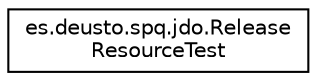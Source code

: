 digraph "Representación gráfica de la clase"
{
 // LATEX_PDF_SIZE
  edge [fontname="Helvetica",fontsize="10",labelfontname="Helvetica",labelfontsize="10"];
  node [fontname="Helvetica",fontsize="10",shape=record];
  rankdir="LR";
  Node0 [label="es.deusto.spq.jdo.Release\lResourceTest",height=0.2,width=0.4,color="black", fillcolor="white", style="filled",URL="$classes_1_1deusto_1_1spq_1_1jdo_1_1_release_resource_test.html",tooltip=" "];
}
